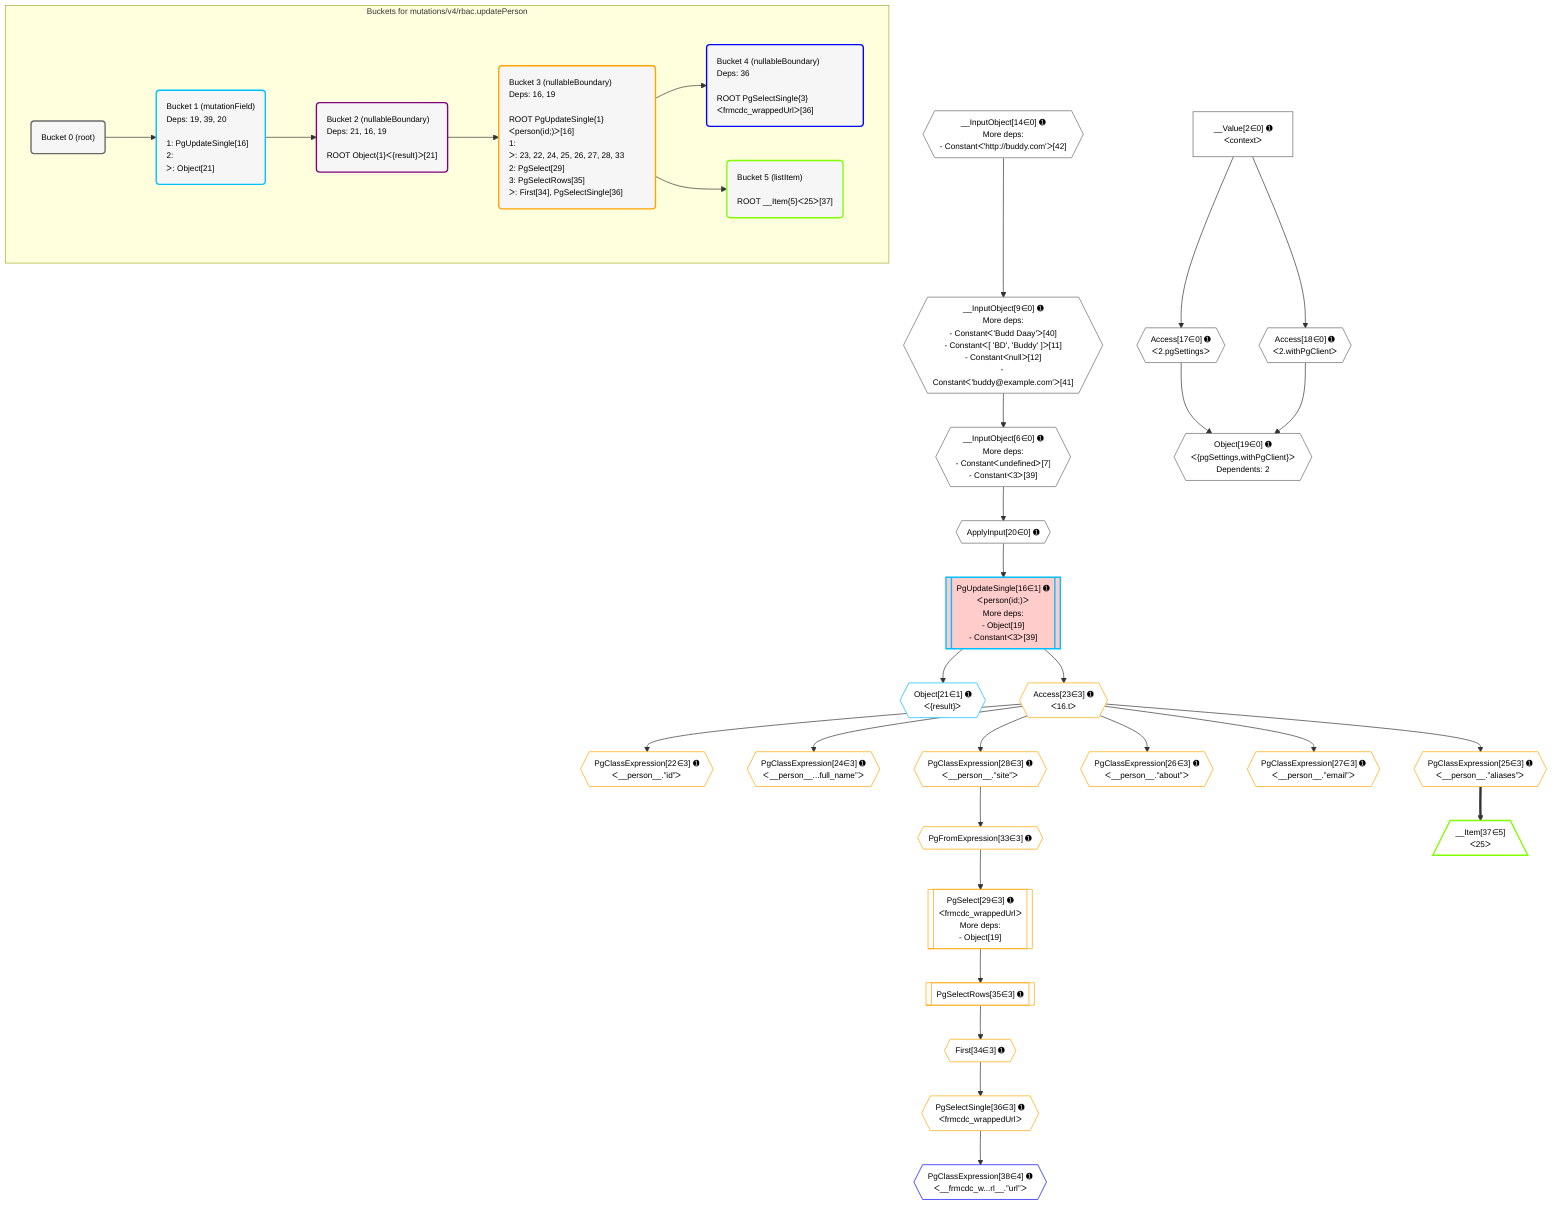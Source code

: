 %%{init: {'themeVariables': { 'fontSize': '12px'}}}%%
graph TD
    classDef path fill:#eee,stroke:#000,color:#000
    classDef plan fill:#fff,stroke-width:1px,color:#000
    classDef itemplan fill:#fff,stroke-width:2px,color:#000
    classDef unbatchedplan fill:#dff,stroke-width:1px,color:#000
    classDef sideeffectplan fill:#fcc,stroke-width:2px,color:#000
    classDef bucket fill:#f6f6f6,color:#000,stroke-width:2px,text-align:left

    subgraph "Buckets for mutations/v4/rbac.updatePerson"
    Bucket0("Bucket 0 (root)"):::bucket
    Bucket1("Bucket 1 (mutationField)<br />Deps: 19, 39, 20<br /><br />1: PgUpdateSingle[16]<br />2: <br />ᐳ: Object[21]"):::bucket
    Bucket2("Bucket 2 (nullableBoundary)<br />Deps: 21, 16, 19<br /><br />ROOT Object{1}ᐸ{result}ᐳ[21]"):::bucket
    Bucket3("Bucket 3 (nullableBoundary)<br />Deps: 16, 19<br /><br />ROOT PgUpdateSingle{1}ᐸperson(id;)ᐳ[16]<br />1: <br />ᐳ: 23, 22, 24, 25, 26, 27, 28, 33<br />2: PgSelect[29]<br />3: PgSelectRows[35]<br />ᐳ: First[34], PgSelectSingle[36]"):::bucket
    Bucket4("Bucket 4 (nullableBoundary)<br />Deps: 36<br /><br />ROOT PgSelectSingle{3}ᐸfrmcdc_wrappedUrlᐳ[36]"):::bucket
    Bucket5("Bucket 5 (listItem)<br /><br />ROOT __Item{5}ᐸ25ᐳ[37]"):::bucket
    end
    Bucket0 --> Bucket1
    Bucket1 --> Bucket2
    Bucket2 --> Bucket3
    Bucket3 --> Bucket4 & Bucket5

    %% plan dependencies
    __InputObject9{{"__InputObject[9∈0] ➊<br />More deps:<br />- Constantᐸ'Budd Daay'ᐳ[40]<br />- Constantᐸ[ 'BD', 'Buddy' ]ᐳ[11]<br />- Constantᐸnullᐳ[12]<br />- Constantᐸ'buddy@example.com'ᐳ[41]"}}:::plan
    __InputObject14{{"__InputObject[14∈0] ➊<br />More deps:<br />- Constantᐸ'http://buddy.com'ᐳ[42]"}}:::plan
    __InputObject14 --> __InputObject9
    __InputObject6{{"__InputObject[6∈0] ➊<br />More deps:<br />- Constantᐸundefinedᐳ[7]<br />- Constantᐸ3ᐳ[39]"}}:::plan
    __InputObject9 --> __InputObject6
    Object19{{"Object[19∈0] ➊<br />ᐸ{pgSettings,withPgClient}ᐳ<br />Dependents: 2"}}:::plan
    Access17{{"Access[17∈0] ➊<br />ᐸ2.pgSettingsᐳ"}}:::plan
    Access18{{"Access[18∈0] ➊<br />ᐸ2.withPgClientᐳ"}}:::plan
    Access17 & Access18 --> Object19
    __Value2["__Value[2∈0] ➊<br />ᐸcontextᐳ"]:::plan
    __Value2 --> Access17
    __Value2 --> Access18
    ApplyInput20{{"ApplyInput[20∈0] ➊"}}:::plan
    __InputObject6 --> ApplyInput20
    PgUpdateSingle16[["PgUpdateSingle[16∈1] ➊<br />ᐸperson(id;)ᐳ<br />More deps:<br />- Object[19]<br />- Constantᐸ3ᐳ[39]"]]:::sideeffectplan
    ApplyInput20 --> PgUpdateSingle16
    Object21{{"Object[21∈1] ➊<br />ᐸ{result}ᐳ"}}:::plan
    PgUpdateSingle16 --> Object21
    PgSelect29[["PgSelect[29∈3] ➊<br />ᐸfrmcdc_wrappedUrlᐳ<br />More deps:<br />- Object[19]"]]:::plan
    PgFromExpression33{{"PgFromExpression[33∈3] ➊"}}:::plan
    PgFromExpression33 --> PgSelect29
    PgClassExpression22{{"PgClassExpression[22∈3] ➊<br />ᐸ__person__.”id”ᐳ"}}:::plan
    Access23{{"Access[23∈3] ➊<br />ᐸ16.tᐳ"}}:::plan
    Access23 --> PgClassExpression22
    PgUpdateSingle16 --> Access23
    PgClassExpression24{{"PgClassExpression[24∈3] ➊<br />ᐸ__person__...full_name”ᐳ"}}:::plan
    Access23 --> PgClassExpression24
    PgClassExpression25{{"PgClassExpression[25∈3] ➊<br />ᐸ__person__.”aliases”ᐳ"}}:::plan
    Access23 --> PgClassExpression25
    PgClassExpression26{{"PgClassExpression[26∈3] ➊<br />ᐸ__person__.”about”ᐳ"}}:::plan
    Access23 --> PgClassExpression26
    PgClassExpression27{{"PgClassExpression[27∈3] ➊<br />ᐸ__person__.”email”ᐳ"}}:::plan
    Access23 --> PgClassExpression27
    PgClassExpression28{{"PgClassExpression[28∈3] ➊<br />ᐸ__person__.”site”ᐳ"}}:::plan
    Access23 --> PgClassExpression28
    PgClassExpression28 --> PgFromExpression33
    First34{{"First[34∈3] ➊"}}:::plan
    PgSelectRows35[["PgSelectRows[35∈3] ➊"]]:::plan
    PgSelectRows35 --> First34
    PgSelect29 --> PgSelectRows35
    PgSelectSingle36{{"PgSelectSingle[36∈3] ➊<br />ᐸfrmcdc_wrappedUrlᐳ"}}:::plan
    First34 --> PgSelectSingle36
    PgClassExpression38{{"PgClassExpression[38∈4] ➊<br />ᐸ__frmcdc_w...rl__.”url”ᐳ"}}:::plan
    PgSelectSingle36 --> PgClassExpression38
    __Item37[/"__Item[37∈5]<br />ᐸ25ᐳ"\]:::itemplan
    PgClassExpression25 ==> __Item37

    %% define steps
    classDef bucket0 stroke:#696969
    class Bucket0,__Value2,__InputObject6,__InputObject9,__InputObject14,Access17,Access18,Object19,ApplyInput20 bucket0
    classDef bucket1 stroke:#00bfff
    class Bucket1,PgUpdateSingle16,Object21 bucket1
    classDef bucket2 stroke:#7f007f
    class Bucket2 bucket2
    classDef bucket3 stroke:#ffa500
    class Bucket3,PgClassExpression22,Access23,PgClassExpression24,PgClassExpression25,PgClassExpression26,PgClassExpression27,PgClassExpression28,PgSelect29,PgFromExpression33,First34,PgSelectRows35,PgSelectSingle36 bucket3
    classDef bucket4 stroke:#0000ff
    class Bucket4,PgClassExpression38 bucket4
    classDef bucket5 stroke:#7fff00
    class Bucket5,__Item37 bucket5